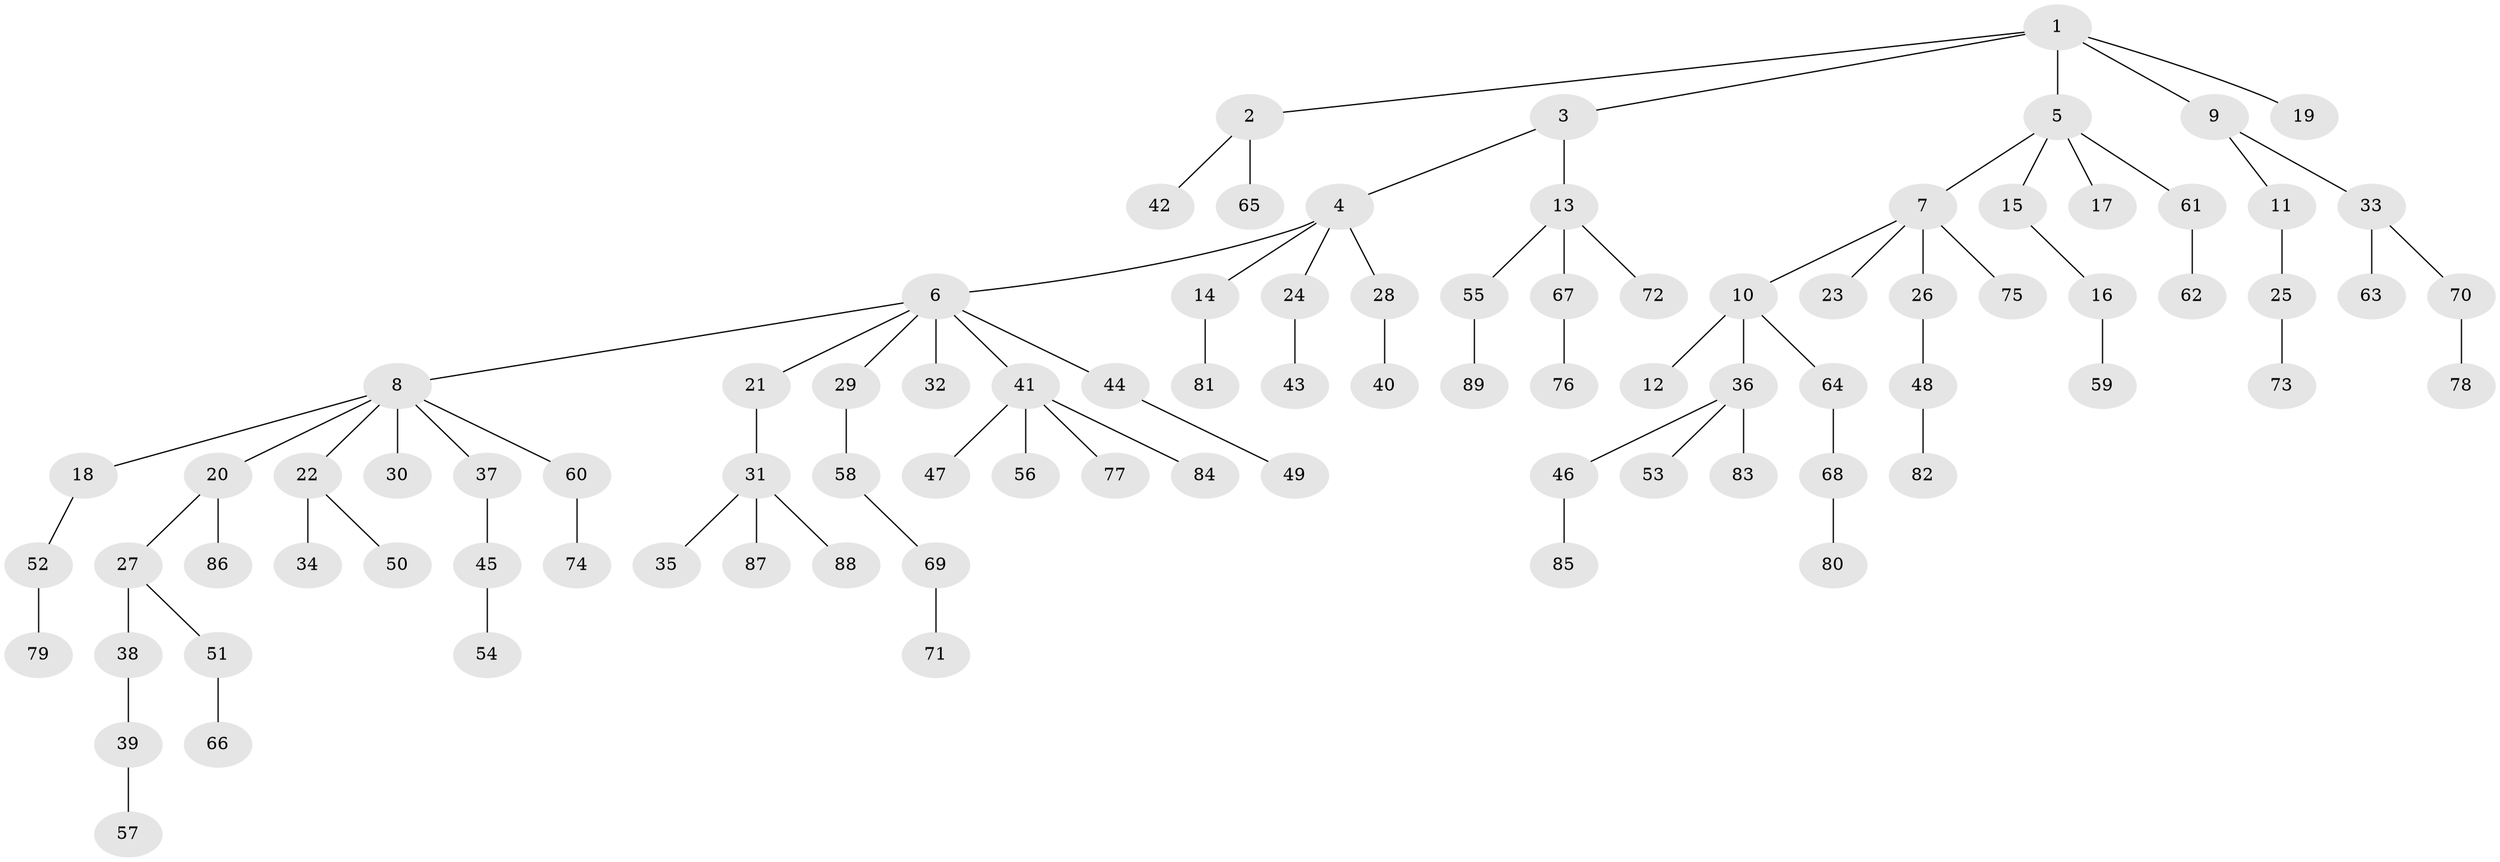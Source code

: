 // Generated by graph-tools (version 1.1) at 2025/11/02/27/25 16:11:25]
// undirected, 89 vertices, 88 edges
graph export_dot {
graph [start="1"]
  node [color=gray90,style=filled];
  1;
  2;
  3;
  4;
  5;
  6;
  7;
  8;
  9;
  10;
  11;
  12;
  13;
  14;
  15;
  16;
  17;
  18;
  19;
  20;
  21;
  22;
  23;
  24;
  25;
  26;
  27;
  28;
  29;
  30;
  31;
  32;
  33;
  34;
  35;
  36;
  37;
  38;
  39;
  40;
  41;
  42;
  43;
  44;
  45;
  46;
  47;
  48;
  49;
  50;
  51;
  52;
  53;
  54;
  55;
  56;
  57;
  58;
  59;
  60;
  61;
  62;
  63;
  64;
  65;
  66;
  67;
  68;
  69;
  70;
  71;
  72;
  73;
  74;
  75;
  76;
  77;
  78;
  79;
  80;
  81;
  82;
  83;
  84;
  85;
  86;
  87;
  88;
  89;
  1 -- 2;
  1 -- 3;
  1 -- 5;
  1 -- 9;
  1 -- 19;
  2 -- 42;
  2 -- 65;
  3 -- 4;
  3 -- 13;
  4 -- 6;
  4 -- 14;
  4 -- 24;
  4 -- 28;
  5 -- 7;
  5 -- 15;
  5 -- 17;
  5 -- 61;
  6 -- 8;
  6 -- 21;
  6 -- 29;
  6 -- 32;
  6 -- 41;
  6 -- 44;
  7 -- 10;
  7 -- 23;
  7 -- 26;
  7 -- 75;
  8 -- 18;
  8 -- 20;
  8 -- 22;
  8 -- 30;
  8 -- 37;
  8 -- 60;
  9 -- 11;
  9 -- 33;
  10 -- 12;
  10 -- 36;
  10 -- 64;
  11 -- 25;
  13 -- 55;
  13 -- 67;
  13 -- 72;
  14 -- 81;
  15 -- 16;
  16 -- 59;
  18 -- 52;
  20 -- 27;
  20 -- 86;
  21 -- 31;
  22 -- 34;
  22 -- 50;
  24 -- 43;
  25 -- 73;
  26 -- 48;
  27 -- 38;
  27 -- 51;
  28 -- 40;
  29 -- 58;
  31 -- 35;
  31 -- 87;
  31 -- 88;
  33 -- 63;
  33 -- 70;
  36 -- 46;
  36 -- 53;
  36 -- 83;
  37 -- 45;
  38 -- 39;
  39 -- 57;
  41 -- 47;
  41 -- 56;
  41 -- 77;
  41 -- 84;
  44 -- 49;
  45 -- 54;
  46 -- 85;
  48 -- 82;
  51 -- 66;
  52 -- 79;
  55 -- 89;
  58 -- 69;
  60 -- 74;
  61 -- 62;
  64 -- 68;
  67 -- 76;
  68 -- 80;
  69 -- 71;
  70 -- 78;
}

